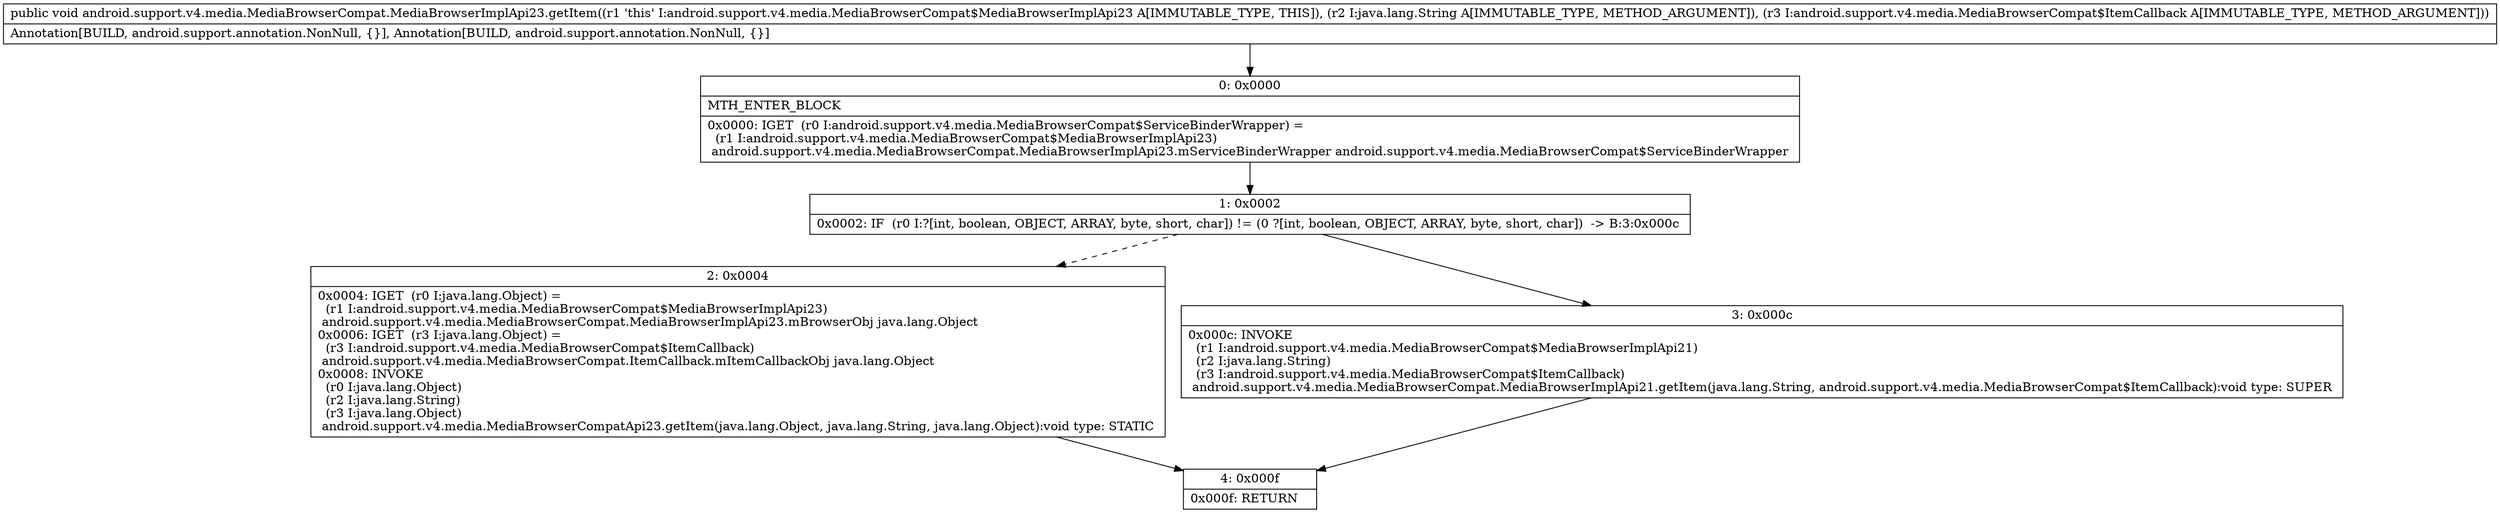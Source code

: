 digraph "CFG forandroid.support.v4.media.MediaBrowserCompat.MediaBrowserImplApi23.getItem(Ljava\/lang\/String;Landroid\/support\/v4\/media\/MediaBrowserCompat$ItemCallback;)V" {
Node_0 [shape=record,label="{0\:\ 0x0000|MTH_ENTER_BLOCK\l|0x0000: IGET  (r0 I:android.support.v4.media.MediaBrowserCompat$ServiceBinderWrapper) = \l  (r1 I:android.support.v4.media.MediaBrowserCompat$MediaBrowserImplApi23)\l android.support.v4.media.MediaBrowserCompat.MediaBrowserImplApi23.mServiceBinderWrapper android.support.v4.media.MediaBrowserCompat$ServiceBinderWrapper \l}"];
Node_1 [shape=record,label="{1\:\ 0x0002|0x0002: IF  (r0 I:?[int, boolean, OBJECT, ARRAY, byte, short, char]) != (0 ?[int, boolean, OBJECT, ARRAY, byte, short, char])  \-\> B:3:0x000c \l}"];
Node_2 [shape=record,label="{2\:\ 0x0004|0x0004: IGET  (r0 I:java.lang.Object) = \l  (r1 I:android.support.v4.media.MediaBrowserCompat$MediaBrowserImplApi23)\l android.support.v4.media.MediaBrowserCompat.MediaBrowserImplApi23.mBrowserObj java.lang.Object \l0x0006: IGET  (r3 I:java.lang.Object) = \l  (r3 I:android.support.v4.media.MediaBrowserCompat$ItemCallback)\l android.support.v4.media.MediaBrowserCompat.ItemCallback.mItemCallbackObj java.lang.Object \l0x0008: INVOKE  \l  (r0 I:java.lang.Object)\l  (r2 I:java.lang.String)\l  (r3 I:java.lang.Object)\l android.support.v4.media.MediaBrowserCompatApi23.getItem(java.lang.Object, java.lang.String, java.lang.Object):void type: STATIC \l}"];
Node_3 [shape=record,label="{3\:\ 0x000c|0x000c: INVOKE  \l  (r1 I:android.support.v4.media.MediaBrowserCompat$MediaBrowserImplApi21)\l  (r2 I:java.lang.String)\l  (r3 I:android.support.v4.media.MediaBrowserCompat$ItemCallback)\l android.support.v4.media.MediaBrowserCompat.MediaBrowserImplApi21.getItem(java.lang.String, android.support.v4.media.MediaBrowserCompat$ItemCallback):void type: SUPER \l}"];
Node_4 [shape=record,label="{4\:\ 0x000f|0x000f: RETURN   \l}"];
MethodNode[shape=record,label="{public void android.support.v4.media.MediaBrowserCompat.MediaBrowserImplApi23.getItem((r1 'this' I:android.support.v4.media.MediaBrowserCompat$MediaBrowserImplApi23 A[IMMUTABLE_TYPE, THIS]), (r2 I:java.lang.String A[IMMUTABLE_TYPE, METHOD_ARGUMENT]), (r3 I:android.support.v4.media.MediaBrowserCompat$ItemCallback A[IMMUTABLE_TYPE, METHOD_ARGUMENT]))  | Annotation[BUILD, android.support.annotation.NonNull, \{\}], Annotation[BUILD, android.support.annotation.NonNull, \{\}]\l}"];
MethodNode -> Node_0;
Node_0 -> Node_1;
Node_1 -> Node_2[style=dashed];
Node_1 -> Node_3;
Node_2 -> Node_4;
Node_3 -> Node_4;
}

